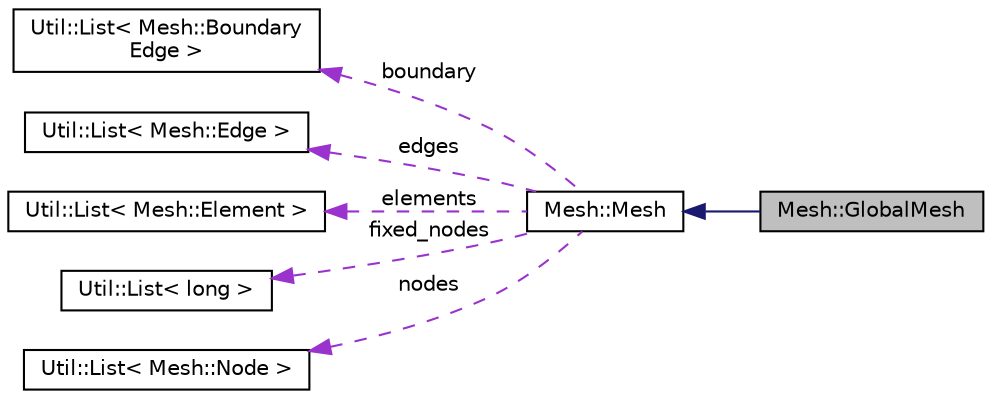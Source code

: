 digraph "Mesh::GlobalMesh"
{
 // LATEX_PDF_SIZE
  edge [fontname="Helvetica",fontsize="10",labelfontname="Helvetica",labelfontsize="10"];
  node [fontname="Helvetica",fontsize="10",shape=record];
  rankdir="LR";
  Node1 [label="Mesh::GlobalMesh",height=0.2,width=0.4,color="black", fillcolor="grey75", style="filled", fontcolor="black",tooltip=" "];
  Node2 -> Node1 [dir="back",color="midnightblue",fontsize="10",style="solid",fontname="Helvetica"];
  Node2 [label="Mesh::Mesh",height=0.2,width=0.4,color="black", fillcolor="white", style="filled",URL="$classMesh_1_1Mesh.html",tooltip="Abstract Mesh Class."];
  Node3 -> Node2 [dir="back",color="darkorchid3",fontsize="10",style="dashed",label=" boundary" ,fontname="Helvetica"];
  Node3 [label="Util::List\< Mesh::Boundary\lEdge \>",height=0.2,width=0.4,color="black", fillcolor="white", style="filled",URL="$classUtil_1_1List.html",tooltip=" "];
  Node4 -> Node2 [dir="back",color="darkorchid3",fontsize="10",style="dashed",label=" edges" ,fontname="Helvetica"];
  Node4 [label="Util::List\< Mesh::Edge \>",height=0.2,width=0.4,color="black", fillcolor="white", style="filled",URL="$classUtil_1_1List.html",tooltip=" "];
  Node5 -> Node2 [dir="back",color="darkorchid3",fontsize="10",style="dashed",label=" elements" ,fontname="Helvetica"];
  Node5 [label="Util::List\< Mesh::Element \>",height=0.2,width=0.4,color="black", fillcolor="white", style="filled",URL="$classUtil_1_1List.html",tooltip=" "];
  Node6 -> Node2 [dir="back",color="darkorchid3",fontsize="10",style="dashed",label=" fixed_nodes" ,fontname="Helvetica"];
  Node6 [label="Util::List\< long \>",height=0.2,width=0.4,color="black", fillcolor="white", style="filled",URL="$classUtil_1_1List.html",tooltip=" "];
  Node7 -> Node2 [dir="back",color="darkorchid3",fontsize="10",style="dashed",label=" nodes" ,fontname="Helvetica"];
  Node7 [label="Util::List\< Mesh::Node \>",height=0.2,width=0.4,color="black", fillcolor="white", style="filled",URL="$classUtil_1_1List.html",tooltip=" "];
}
